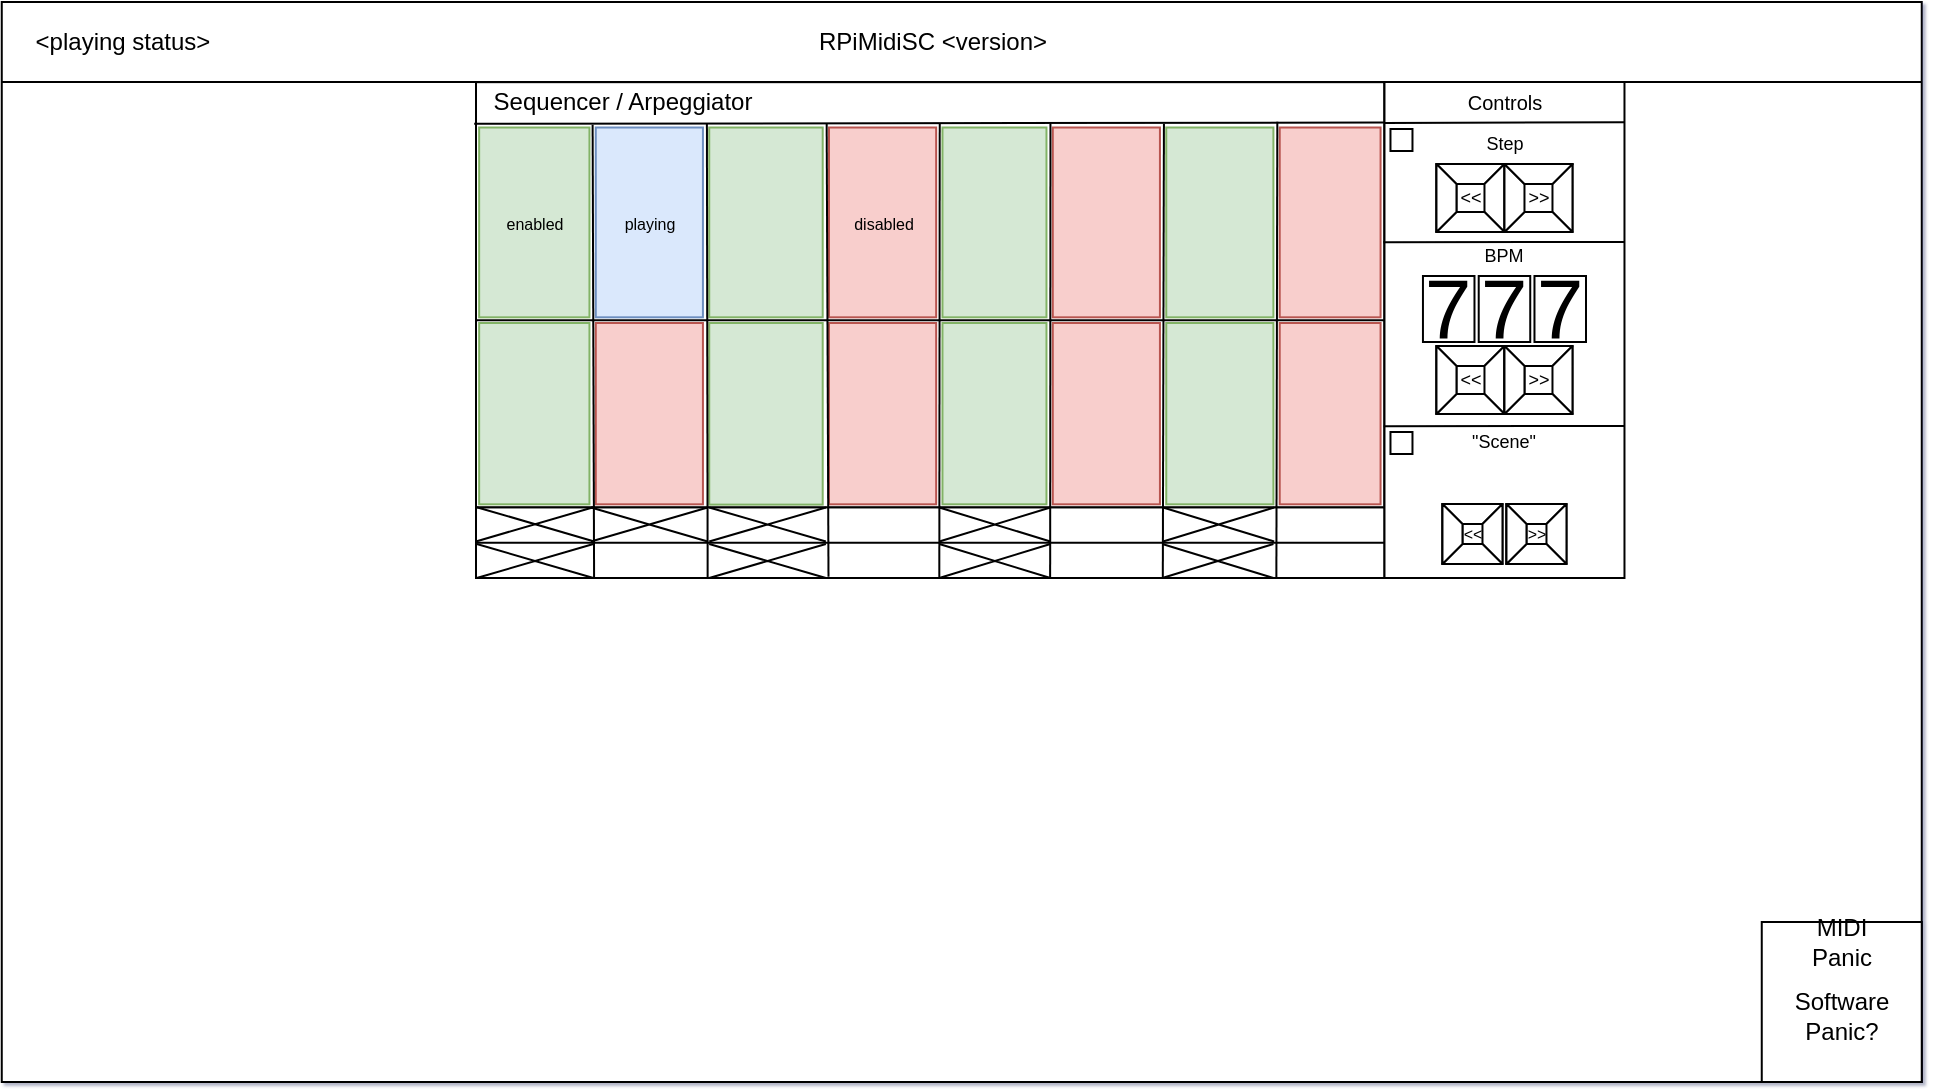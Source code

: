 <mxfile version="14.6.6" type="device"><diagram id="61_p6jq9maOxLph4ySER" name="Page-1"><mxGraphModel dx="365" dy="312" grid="1" gridSize="10" guides="1" tooltips="1" connect="1" arrows="1" fold="1" page="1" pageScale="1" pageWidth="1169" pageHeight="827" math="0" shadow="1"><root><mxCell id="0"/><mxCell id="1" parent="0"/><mxCell id="1S9ufs50Qb1yrTrL01Y9-2" value="" style="rounded=0;whiteSpace=wrap;html=1;" parent="1" vertex="1"><mxGeometry x="119.88" y="80" width="960" height="540" as="geometry"/></mxCell><mxCell id="1S9ufs50Qb1yrTrL01Y9-5" value="" style="endArrow=none;html=1;entryX=1;entryY=0.074;entryDx=0;entryDy=0;entryPerimeter=0;exitX=0;exitY=0.074;exitDx=0;exitDy=0;exitPerimeter=0;" parent="1" source="1S9ufs50Qb1yrTrL01Y9-2" target="1S9ufs50Qb1yrTrL01Y9-2" edge="1"><mxGeometry width="50" height="50" relative="1" as="geometry"><mxPoint x="140" y="124" as="sourcePoint"/><mxPoint x="1080" y="117.96" as="targetPoint"/></mxGeometry></mxCell><mxCell id="1S9ufs50Qb1yrTrL01Y9-6" value="RPiMidiSC&amp;nbsp;&amp;lt;version&amp;gt;" style="text;html=1;align=center;verticalAlign=middle;resizable=0;points=[];autosize=1;" parent="1" vertex="1"><mxGeometry x="520" y="90" width="130" height="20" as="geometry"/></mxCell><mxCell id="1S9ufs50Qb1yrTrL01Y9-7" value="&amp;lt;playing status&amp;gt;" style="text;html=1;align=center;verticalAlign=middle;resizable=0;points=[];autosize=1;" parent="1" vertex="1"><mxGeometry x="130" y="90" width="100" height="20" as="geometry"/></mxCell><mxCell id="rQzJI8WqB11IMEFX7UHT-18" value="" style="group" parent="1" vertex="1" connectable="0"><mxGeometry x="357" y="113" width="454.24" height="255.0" as="geometry"/></mxCell><mxCell id="rQzJI8WqB11IMEFX7UHT-54" value="" style="group" parent="rQzJI8WqB11IMEFX7UHT-18" vertex="1" connectable="0"><mxGeometry y="7.08" width="454.24" height="247.92" as="geometry"/></mxCell><mxCell id="1S9ufs50Qb1yrTrL01Y9-9" value="" style="rounded=0;whiteSpace=wrap;html=1;" parent="rQzJI8WqB11IMEFX7UHT-54" vertex="1"><mxGeometry y="0.003" width="454.161" height="212.642" as="geometry"/></mxCell><mxCell id="1S9ufs50Qb1yrTrL01Y9-10" value="" style="endArrow=none;html=1;exitX=1.003;exitY=0.095;exitDx=0;exitDy=0;exitPerimeter=0;entryX=-0.002;entryY=0.098;entryDx=0;entryDy=0;entryPerimeter=0;" parent="rQzJI8WqB11IMEFX7UHT-54" source="1S9ufs50Qb1yrTrL01Y9-9" target="1S9ufs50Qb1yrTrL01Y9-9" edge="1"><mxGeometry width="50" height="50" relative="1" as="geometry"><mxPoint x="391.739" y="286.241" as="sourcePoint"/><mxPoint x="470.535" y="215.408" as="targetPoint"/></mxGeometry></mxCell><mxCell id="1S9ufs50Qb1yrTrL01Y9-11" value="Sequencer / Arpeggiator" style="text;html=1;align=center;verticalAlign=middle;resizable=0;points=[];autosize=1;" parent="rQzJI8WqB11IMEFX7UHT-54" vertex="1"><mxGeometry x="3" width="140" height="20" as="geometry"/></mxCell><mxCell id="1S9ufs50Qb1yrTrL01Y9-28" value="" style="endArrow=none;html=1;exitX=0;exitY=0.5;exitDx=0;exitDy=0;entryX=1;entryY=0.5;entryDx=0;entryDy=0;" parent="rQzJI8WqB11IMEFX7UHT-54" edge="1"><mxGeometry width="50" height="50" relative="1" as="geometry"><mxPoint y="119.074" as="sourcePoint"/><mxPoint x="454.161" y="119.074" as="targetPoint"/></mxGeometry></mxCell><mxCell id="1S9ufs50Qb1yrTrL01Y9-38" value="&lt;font style=&quot;font-size: 8px&quot;&gt;enabled&lt;/font&gt;" style="rounded=0;whiteSpace=wrap;html=1;shadow=0;fillColor=#d5e8d4;strokeColor=#82b366;" parent="rQzJI8WqB11IMEFX7UHT-54" vertex="1"><mxGeometry x="1.576" y="22.67" width="55.157" height="94.917" as="geometry"/></mxCell><mxCell id="1S9ufs50Qb1yrTrL01Y9-40" value="&lt;font style=&quot;font-size: 8px&quot;&gt;playing&lt;/font&gt;" style="rounded=0;whiteSpace=wrap;html=1;shadow=0;fillColor=#dae8fc;strokeColor=#6c8ebf;" parent="rQzJI8WqB11IMEFX7UHT-54" vertex="1"><mxGeometry x="59.885" y="22.67" width="53.581" height="94.917" as="geometry"/></mxCell><mxCell id="1S9ufs50Qb1yrTrL01Y9-41" value="" style="rounded=0;whiteSpace=wrap;html=1;shadow=0;fillColor=#d5e8d4;strokeColor=#82b366;" parent="rQzJI8WqB11IMEFX7UHT-54" vertex="1"><mxGeometry x="116.617" y="22.67" width="56.733" height="94.917" as="geometry"/></mxCell><mxCell id="1S9ufs50Qb1yrTrL01Y9-42" value="&lt;font style=&quot;font-size: 8px&quot;&gt;disabled&lt;/font&gt;" style="rounded=0;whiteSpace=wrap;html=1;shadow=0;fillColor=#f8cecc;strokeColor=#b85450;" parent="rQzJI8WqB11IMEFX7UHT-54" vertex="1"><mxGeometry x="176.502" y="22.67" width="53.581" height="94.917" as="geometry"/></mxCell><mxCell id="1S9ufs50Qb1yrTrL01Y9-43" value="" style="rounded=0;whiteSpace=wrap;html=1;shadow=0;fillColor=#d5e8d4;strokeColor=#82b366;" parent="rQzJI8WqB11IMEFX7UHT-54" vertex="1"><mxGeometry x="233.235" y="22.67" width="52.005" height="94.917" as="geometry"/></mxCell><mxCell id="1S9ufs50Qb1yrTrL01Y9-44" value="" style="rounded=0;whiteSpace=wrap;html=1;shadow=0;fillColor=#f8cecc;strokeColor=#b85450;" parent="rQzJI8WqB11IMEFX7UHT-54" vertex="1"><mxGeometry x="288.391" y="22.67" width="53.581" height="94.917" as="geometry"/></mxCell><mxCell id="1S9ufs50Qb1yrTrL01Y9-45" value="" style="rounded=0;whiteSpace=wrap;html=1;shadow=0;fillColor=#d5e8d4;strokeColor=#82b366;" parent="rQzJI8WqB11IMEFX7UHT-54" vertex="1"><mxGeometry x="345.124" y="22.67" width="53.581" height="94.917" as="geometry"/></mxCell><mxCell id="1S9ufs50Qb1yrTrL01Y9-46" value="" style="rounded=0;whiteSpace=wrap;html=1;shadow=0;fillColor=#f8cecc;strokeColor=#b85450;" parent="rQzJI8WqB11IMEFX7UHT-54" vertex="1"><mxGeometry x="401.857" y="22.67" width="50.429" height="94.917" as="geometry"/></mxCell><mxCell id="1S9ufs50Qb1yrTrL01Y9-47" value="" style="rounded=0;whiteSpace=wrap;html=1;shadow=0;fillColor=#f8cecc;strokeColor=#b85450;" parent="rQzJI8WqB11IMEFX7UHT-54" vertex="1"><mxGeometry x="59.885" y="120.42" width="53.581" height="90.667" as="geometry"/></mxCell><mxCell id="1S9ufs50Qb1yrTrL01Y9-48" value="" style="rounded=0;whiteSpace=wrap;html=1;shadow=0;fillColor=#d5e8d4;strokeColor=#82b366;" parent="rQzJI8WqB11IMEFX7UHT-54" vertex="1"><mxGeometry x="116.617" y="120.42" width="56.733" height="90.808" as="geometry"/></mxCell><mxCell id="1S9ufs50Qb1yrTrL01Y9-49" value="" style="rounded=0;whiteSpace=wrap;html=1;shadow=0;fillColor=#f8cecc;strokeColor=#b85450;" parent="rQzJI8WqB11IMEFX7UHT-54" vertex="1"><mxGeometry x="176.502" y="120.42" width="53.581" height="90.667" as="geometry"/></mxCell><mxCell id="1S9ufs50Qb1yrTrL01Y9-50" value="" style="rounded=0;whiteSpace=wrap;html=1;shadow=0;fillColor=#d5e8d4;strokeColor=#82b366;" parent="rQzJI8WqB11IMEFX7UHT-54" vertex="1"><mxGeometry x="233.235" y="120.42" width="52.005" height="90.667" as="geometry"/></mxCell><mxCell id="1S9ufs50Qb1yrTrL01Y9-51" value="" style="rounded=0;whiteSpace=wrap;html=1;shadow=0;fillColor=#f8cecc;strokeColor=#b85450;" parent="rQzJI8WqB11IMEFX7UHT-54" vertex="1"><mxGeometry x="288.391" y="120.42" width="53.581" height="90.667" as="geometry"/></mxCell><mxCell id="1S9ufs50Qb1yrTrL01Y9-52" value="" style="rounded=0;whiteSpace=wrap;html=1;shadow=0;fillColor=#d5e8d4;strokeColor=#82b366;" parent="rQzJI8WqB11IMEFX7UHT-54" vertex="1"><mxGeometry x="345.124" y="120.42" width="53.581" height="90.667" as="geometry"/></mxCell><mxCell id="1S9ufs50Qb1yrTrL01Y9-53" value="" style="rounded=0;whiteSpace=wrap;html=1;shadow=0;fillColor=#f8cecc;strokeColor=#b85450;" parent="rQzJI8WqB11IMEFX7UHT-54" vertex="1"><mxGeometry x="401.857" y="120.42" width="50.429" height="90.667" as="geometry"/></mxCell><mxCell id="1S9ufs50Qb1yrTrL01Y9-61" value="" style="rounded=0;whiteSpace=wrap;html=1;shadow=0;fillColor=#d5e8d4;strokeColor=#82b366;" parent="rQzJI8WqB11IMEFX7UHT-54" vertex="1"><mxGeometry x="1.576" y="120.42" width="55.157" height="90.667" as="geometry"/></mxCell><mxCell id="rQzJI8WqB11IMEFX7UHT-1" value="" style="rounded=0;whiteSpace=wrap;html=1;" parent="rQzJI8WqB11IMEFX7UHT-54" vertex="1"><mxGeometry y="212.645" width="454.24" height="35.275" as="geometry"/></mxCell><mxCell id="rQzJI8WqB11IMEFX7UHT-2" value="" style="endArrow=none;html=1;exitX=0;exitY=0.5;exitDx=0;exitDy=0;entryX=1;entryY=0.5;entryDx=0;entryDy=0;" parent="rQzJI8WqB11IMEFX7UHT-54" source="rQzJI8WqB11IMEFX7UHT-1" target="rQzJI8WqB11IMEFX7UHT-1" edge="1"><mxGeometry width="50" height="50" relative="1" as="geometry"><mxPoint x="164.273" y="318.753" as="sourcePoint"/><mxPoint x="243.068" y="247.92" as="targetPoint"/></mxGeometry></mxCell><mxCell id="1S9ufs50Qb1yrTrL01Y9-29" value="" style="endArrow=none;html=1;entryX=0.13;entryY=0.997;entryDx=0;entryDy=0;entryPerimeter=0;" parent="rQzJI8WqB11IMEFX7UHT-54" target="rQzJI8WqB11IMEFX7UHT-1" edge="1"><mxGeometry width="50" height="50" relative="1" as="geometry"><mxPoint x="58.309" y="21.253" as="sourcePoint"/><mxPoint x="57.892" y="213.07" as="targetPoint"/></mxGeometry></mxCell><mxCell id="1S9ufs50Qb1yrTrL01Y9-31" value="" style="endArrow=none;html=1;entryX=0.255;entryY=0.997;entryDx=0;entryDy=0;entryPerimeter=0;" parent="rQzJI8WqB11IMEFX7UHT-54" target="rQzJI8WqB11IMEFX7UHT-1" edge="1"><mxGeometry width="50" height="50" relative="1" as="geometry"><mxPoint x="115.451" y="20.828" as="sourcePoint"/><mxPoint x="115.034" y="212.645" as="targetPoint"/></mxGeometry></mxCell><mxCell id="1S9ufs50Qb1yrTrL01Y9-32" value="" style="endArrow=none;html=1;entryX=0.388;entryY=0.984;entryDx=0;entryDy=0;entryPerimeter=0;" parent="rQzJI8WqB11IMEFX7UHT-54" target="rQzJI8WqB11IMEFX7UHT-1" edge="1"><mxGeometry width="50" height="50" relative="1" as="geometry"><mxPoint x="175.336" y="20.828" as="sourcePoint"/><mxPoint x="174.919" y="212.645" as="targetPoint"/></mxGeometry></mxCell><mxCell id="1S9ufs50Qb1yrTrL01Y9-33" value="" style="endArrow=none;html=1;entryX=0.51;entryY=0.997;entryDx=0;entryDy=0;entryPerimeter=0;" parent="rQzJI8WqB11IMEFX7UHT-54" target="rQzJI8WqB11IMEFX7UHT-1" edge="1"><mxGeometry width="50" height="50" relative="1" as="geometry"><mxPoint x="231.863" y="20.828" as="sourcePoint"/><mxPoint x="231.447" y="212.645" as="targetPoint"/></mxGeometry></mxCell><mxCell id="1S9ufs50Qb1yrTrL01Y9-34" value="" style="endArrow=none;html=1;entryX=0.632;entryY=1.001;entryDx=0;entryDy=0;entryPerimeter=0;" parent="rQzJI8WqB11IMEFX7UHT-54" target="rQzJI8WqB11IMEFX7UHT-1" edge="1"><mxGeometry width="50" height="50" relative="1" as="geometry"><mxPoint x="287.225" y="20.828" as="sourcePoint"/><mxPoint x="288.77" y="297.503" as="targetPoint"/></mxGeometry></mxCell><mxCell id="1S9ufs50Qb1yrTrL01Y9-35" value="" style="endArrow=none;html=1;entryX=0.756;entryY=1.008;entryDx=0;entryDy=0;entryPerimeter=0;" parent="rQzJI8WqB11IMEFX7UHT-54" target="rQzJI8WqB11IMEFX7UHT-1" edge="1"><mxGeometry width="50" height="50" relative="1" as="geometry"><mxPoint x="343.958" y="20.828" as="sourcePoint"/><mxPoint x="343.541" y="212.645" as="targetPoint"/></mxGeometry></mxCell><mxCell id="1S9ufs50Qb1yrTrL01Y9-36" value="" style="endArrow=none;html=1;entryX=0.881;entryY=1.001;entryDx=0;entryDy=0;entryPerimeter=0;" parent="rQzJI8WqB11IMEFX7UHT-54" target="rQzJI8WqB11IMEFX7UHT-1" edge="1"><mxGeometry width="50" height="50" relative="1" as="geometry"><mxPoint x="400.659" y="19.837" as="sourcePoint"/><mxPoint x="400.274" y="212.645" as="targetPoint"/></mxGeometry></mxCell><mxCell id="rQzJI8WqB11IMEFX7UHT-4" value="" style="shape=umlDestroy;whiteSpace=wrap;html=1;strokeWidth=1;fontSize=6;" parent="rQzJI8WqB11IMEFX7UHT-54" vertex="1"><mxGeometry x="0.378" y="212.503" width="58.309" height="17" as="geometry"/></mxCell><mxCell id="rQzJI8WqB11IMEFX7UHT-5" value="" style="shape=umlDestroy;whiteSpace=wrap;html=1;strokeWidth=1;fontSize=6;" parent="rQzJI8WqB11IMEFX7UHT-54" vertex="1"><mxGeometry x="57.521" y="212.645" width="58.309" height="17" as="geometry"/></mxCell><mxCell id="rQzJI8WqB11IMEFX7UHT-7" value="" style="shape=umlDestroy;whiteSpace=wrap;html=1;strokeWidth=1;fontSize=6;" parent="rQzJI8WqB11IMEFX7UHT-54" vertex="1"><mxGeometry x="116.617" y="212.645" width="58.309" height="17" as="geometry"/></mxCell><mxCell id="rQzJI8WqB11IMEFX7UHT-8" value="" style="shape=umlDestroy;whiteSpace=wrap;html=1;strokeWidth=1;fontSize=6;" parent="rQzJI8WqB11IMEFX7UHT-54" vertex="1"><mxGeometry x="231.659" y="212.645" width="55.535" height="17" as="geometry"/></mxCell><mxCell id="rQzJI8WqB11IMEFX7UHT-10" value="" style="shape=umlDestroy;whiteSpace=wrap;html=1;strokeWidth=1;fontSize=6;" parent="rQzJI8WqB11IMEFX7UHT-54" vertex="1"><mxGeometry x="343.548" y="212.645" width="55.535" height="17" as="geometry"/></mxCell><mxCell id="rQzJI8WqB11IMEFX7UHT-12" value="" style="shape=umlDestroy;whiteSpace=wrap;html=1;strokeWidth=1;fontSize=6;" parent="rQzJI8WqB11IMEFX7UHT-54" vertex="1"><mxGeometry x="0.378" y="230.92" width="58.309" height="17" as="geometry"/></mxCell><mxCell id="rQzJI8WqB11IMEFX7UHT-14" value="" style="shape=umlDestroy;whiteSpace=wrap;html=1;strokeWidth=1;fontSize=6;" parent="rQzJI8WqB11IMEFX7UHT-54" vertex="1"><mxGeometry x="116.617" y="230.92" width="58.309" height="17" as="geometry"/></mxCell><mxCell id="rQzJI8WqB11IMEFX7UHT-15" value="" style="shape=umlDestroy;whiteSpace=wrap;html=1;strokeWidth=1;fontSize=6;" parent="rQzJI8WqB11IMEFX7UHT-54" vertex="1"><mxGeometry x="231.659" y="230.92" width="55.535" height="17" as="geometry"/></mxCell><mxCell id="rQzJI8WqB11IMEFX7UHT-16" value="" style="shape=umlDestroy;whiteSpace=wrap;html=1;strokeWidth=1;fontSize=6;" parent="rQzJI8WqB11IMEFX7UHT-54" vertex="1"><mxGeometry x="343.17" y="230.92" width="55.535" height="17" as="geometry"/></mxCell><mxCell id="rQzJI8WqB11IMEFX7UHT-19" value="" style="rounded=0;whiteSpace=wrap;html=1;fontSize=6;strokeWidth=1;" parent="1" vertex="1"><mxGeometry x="811.24" y="120" width="120" height="248" as="geometry"/></mxCell><mxCell id="rQzJI8WqB11IMEFX7UHT-20" value="" style="endArrow=none;html=1;fontSize=6;exitX=1;exitY=0.096;exitDx=0;exitDy=0;exitPerimeter=0;entryX=1.002;entryY=0.081;entryDx=0;entryDy=0;entryPerimeter=0;" parent="1" source="1S9ufs50Qb1yrTrL01Y9-9" target="rQzJI8WqB11IMEFX7UHT-19" edge="1"><mxGeometry width="50" height="50" relative="1" as="geometry"><mxPoint x="910" y="280" as="sourcePoint"/><mxPoint x="933" y="140" as="targetPoint"/></mxGeometry></mxCell><mxCell id="rQzJI8WqB11IMEFX7UHT-21" value="Controls" style="text;html=1;align=center;verticalAlign=middle;resizable=0;points=[];autosize=1;strokeColor=none;fontSize=10;" parent="1" vertex="1"><mxGeometry x="846.24" y="120" width="50" height="20" as="geometry"/></mxCell><mxCell id="rQzJI8WqB11IMEFX7UHT-22" value="&amp;lt;&amp;lt;" style="labelPosition=center;verticalLabelPosition=middle;align=center;html=1;shape=mxgraph.basic.button;dx=10;fontSize=9;strokeWidth=1;" parent="1" vertex="1"><mxGeometry x="837.24" y="161" width="34" height="34" as="geometry"/></mxCell><mxCell id="rQzJI8WqB11IMEFX7UHT-24" value="&amp;gt;&amp;gt;" style="labelPosition=center;verticalLabelPosition=middle;align=center;html=1;shape=mxgraph.basic.button;dx=10;fontSize=9;strokeWidth=1;direction=south;" parent="1" vertex="1"><mxGeometry x="871.24" y="161" width="34" height="34" as="geometry"/></mxCell><mxCell id="rQzJI8WqB11IMEFX7UHT-25" value="Step" style="text;html=1;align=center;verticalAlign=middle;resizable=0;points=[];autosize=1;strokeColor=none;fontSize=9;" parent="1" vertex="1"><mxGeometry x="856.24" y="141" width="30" height="20" as="geometry"/></mxCell><mxCell id="rQzJI8WqB11IMEFX7UHT-29" value="BPM" style="text;html=1;strokeColor=none;fillColor=none;align=center;verticalAlign=middle;whiteSpace=wrap;rounded=0;fontSize=9;" parent="1" vertex="1"><mxGeometry x="851.24" y="197" width="40" height="20" as="geometry"/></mxCell><mxCell id="rQzJI8WqB11IMEFX7UHT-31" value="7" style="rounded=0;whiteSpace=wrap;html=1;fontSize=42;strokeWidth=1;" parent="1" vertex="1"><mxGeometry x="830.48" y="217" width="25.76" height="33" as="geometry"/></mxCell><mxCell id="rQzJI8WqB11IMEFX7UHT-32" value="7" style="rounded=0;whiteSpace=wrap;html=1;fontSize=42;strokeWidth=1;" parent="1" vertex="1"><mxGeometry x="858.36" y="217" width="25.76" height="33" as="geometry"/></mxCell><mxCell id="rQzJI8WqB11IMEFX7UHT-33" value="7" style="rounded=0;whiteSpace=wrap;html=1;fontSize=42;strokeWidth=1;" parent="1" vertex="1"><mxGeometry x="886.24" y="217" width="25.76" height="33" as="geometry"/></mxCell><mxCell id="rQzJI8WqB11IMEFX7UHT-34" value="&amp;lt;&amp;lt;" style="labelPosition=center;verticalLabelPosition=middle;align=center;html=1;shape=mxgraph.basic.button;dx=10;fontSize=9;strokeWidth=1;" parent="1" vertex="1"><mxGeometry x="837.24" y="252" width="34" height="34" as="geometry"/></mxCell><mxCell id="rQzJI8WqB11IMEFX7UHT-35" value="&amp;gt;&amp;gt;" style="labelPosition=center;verticalLabelPosition=middle;align=center;html=1;shape=mxgraph.basic.button;dx=10;fontSize=9;strokeWidth=1;" parent="1" vertex="1"><mxGeometry x="871.24" y="252" width="34" height="34" as="geometry"/></mxCell><mxCell id="rQzJI8WqB11IMEFX7UHT-38" value="" style="shape=image;html=1;verticalAlign=top;verticalLabelPosition=bottom;labelBackgroundColor=#ffffff;imageAspect=0;aspect=fixed;image=https://cdn2.iconfinder.com/data/icons/electronic-13/480/6-electronic-led-icon-2-128.png;fontSize=42;strokeWidth=1;imageBorder=#000000;" parent="1" vertex="1"><mxGeometry x="814.24" y="143.5" width="11" height="11" as="geometry"/></mxCell><mxCell id="rQzJI8WqB11IMEFX7UHT-42" value="" style="endArrow=none;html=1;fontSize=42;exitX=0.003;exitY=0.315;exitDx=0;exitDy=0;exitPerimeter=0;fontColor=#575757;" parent="1" edge="1"><mxGeometry width="50" height="50" relative="1" as="geometry"><mxPoint x="810.6" y="200.12" as="sourcePoint"/><mxPoint x="931" y="200" as="targetPoint"/></mxGeometry></mxCell><mxCell id="rQzJI8WqB11IMEFX7UHT-43" value="" style="endArrow=none;html=1;fontSize=42;exitX=0.003;exitY=0.315;exitDx=0;exitDy=0;exitPerimeter=0;fontColor=#575757;" parent="1" edge="1"><mxGeometry width="50" height="50" relative="1" as="geometry"><mxPoint x="810.84" y="292.12" as="sourcePoint"/><mxPoint x="931.24" y="292" as="targetPoint"/></mxGeometry></mxCell><mxCell id="rQzJI8WqB11IMEFX7UHT-44" value="&quot;Scene&quot;" style="text;html=1;strokeColor=none;fillColor=none;align=center;verticalAlign=middle;whiteSpace=wrap;rounded=0;fontSize=9;" parent="1" vertex="1"><mxGeometry x="851.24" y="290" width="40" height="20" as="geometry"/></mxCell><mxCell id="rQzJI8WqB11IMEFX7UHT-45" value="" style="shape=image;html=1;verticalAlign=top;verticalLabelPosition=bottom;labelBackgroundColor=#ffffff;imageAspect=0;aspect=fixed;image=https://cdn2.iconfinder.com/data/icons/electronic-13/480/6-electronic-led-icon-2-128.png;shadow=0;glass=0;fontSize=42;fontColor=#575757;strokeWidth=1;" parent="1" vertex="1"><mxGeometry x="830.24" y="304" width="28" height="28" as="geometry"/></mxCell><mxCell id="rQzJI8WqB11IMEFX7UHT-46" value="" style="shape=image;html=1;verticalAlign=top;verticalLabelPosition=bottom;labelBackgroundColor=#ffffff;imageAspect=0;aspect=fixed;image=https://cdn2.iconfinder.com/data/icons/electronic-13/480/6-electronic-led-icon-2-128.png;shadow=0;glass=0;fontSize=42;fontColor=#575757;strokeWidth=1;" parent="1" vertex="1"><mxGeometry x="848.24" y="304" width="28" height="28" as="geometry"/></mxCell><mxCell id="rQzJI8WqB11IMEFX7UHT-47" value="" style="shape=image;html=1;verticalAlign=top;verticalLabelPosition=bottom;labelBackgroundColor=#ffffff;imageAspect=0;aspect=fixed;image=https://cdn2.iconfinder.com/data/icons/electronic-13/480/6-electronic-led-icon-2-128.png;shadow=0;glass=0;fontSize=42;fontColor=#575757;strokeWidth=1;" parent="1" vertex="1"><mxGeometry x="884.24" y="304" width="28" height="28" as="geometry"/></mxCell><mxCell id="rQzJI8WqB11IMEFX7UHT-48" value="" style="shape=image;html=1;verticalAlign=top;verticalLabelPosition=bottom;labelBackgroundColor=#ffffff;imageAspect=0;aspect=fixed;image=https://cdn2.iconfinder.com/data/icons/electronic-13/480/6-electronic-led-icon-2-128.png;shadow=0;glass=0;fontSize=42;fontColor=#575757;strokeWidth=1;" parent="1" vertex="1"><mxGeometry x="866.24" y="304" width="28" height="28" as="geometry"/></mxCell><mxCell id="rQzJI8WqB11IMEFX7UHT-50" value="&amp;lt;&amp;lt;" style="labelPosition=center;verticalLabelPosition=middle;align=center;html=1;shape=mxgraph.basic.button;dx=10;fontSize=8;strokeWidth=1;" parent="1" vertex="1"><mxGeometry x="840.24" y="331" width="30" height="30" as="geometry"/></mxCell><mxCell id="rQzJI8WqB11IMEFX7UHT-51" value="&amp;gt;&amp;gt;" style="labelPosition=center;verticalLabelPosition=middle;align=center;html=1;shape=mxgraph.basic.button;dx=10;fontSize=8;strokeWidth=1;" parent="1" vertex="1"><mxGeometry x="872.24" y="331" width="30" height="30" as="geometry"/></mxCell><mxCell id="rQzJI8WqB11IMEFX7UHT-52" value="" style="shape=image;html=1;verticalAlign=top;verticalLabelPosition=bottom;labelBackgroundColor=#ffffff;imageAspect=0;aspect=fixed;image=https://cdn2.iconfinder.com/data/icons/electronic-13/480/6-electronic-led-icon-2-128.png;fontSize=42;strokeWidth=1;imageBorder=#000000;" parent="1" vertex="1"><mxGeometry x="814.24" y="295" width="11" height="11" as="geometry"/></mxCell><mxCell id="Kf_ON7bGbVm7aXppnJzb-2" value="&lt;br&gt;Software&lt;br&gt;Panic?" style="whiteSpace=wrap;html=1;aspect=fixed;" vertex="1" parent="1"><mxGeometry x="999.88" y="540" width="80" height="80" as="geometry"/></mxCell><mxCell id="Kf_ON7bGbVm7aXppnJzb-3" value="MIDI Panic" style="text;html=1;strokeColor=none;fillColor=none;align=center;verticalAlign=middle;whiteSpace=wrap;rounded=0;" vertex="1" parent="1"><mxGeometry x="1019.88" y="540" width="40" height="20" as="geometry"/></mxCell></root></mxGraphModel></diagram></mxfile>